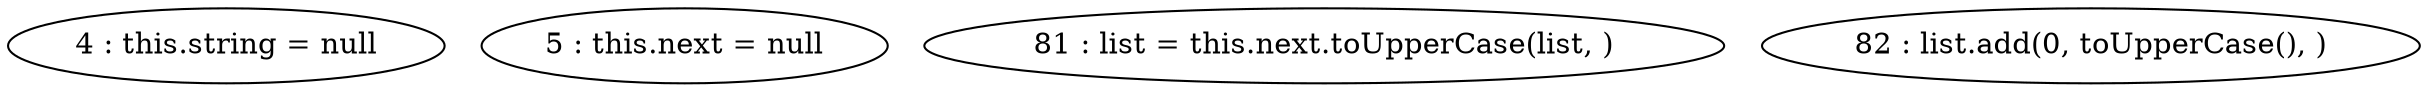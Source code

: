 digraph G {
"4 : this.string = null"
"5 : this.next = null"
"81 : list = this.next.toUpperCase(list, )"
"82 : list.add(0, toUpperCase(), )"
}
